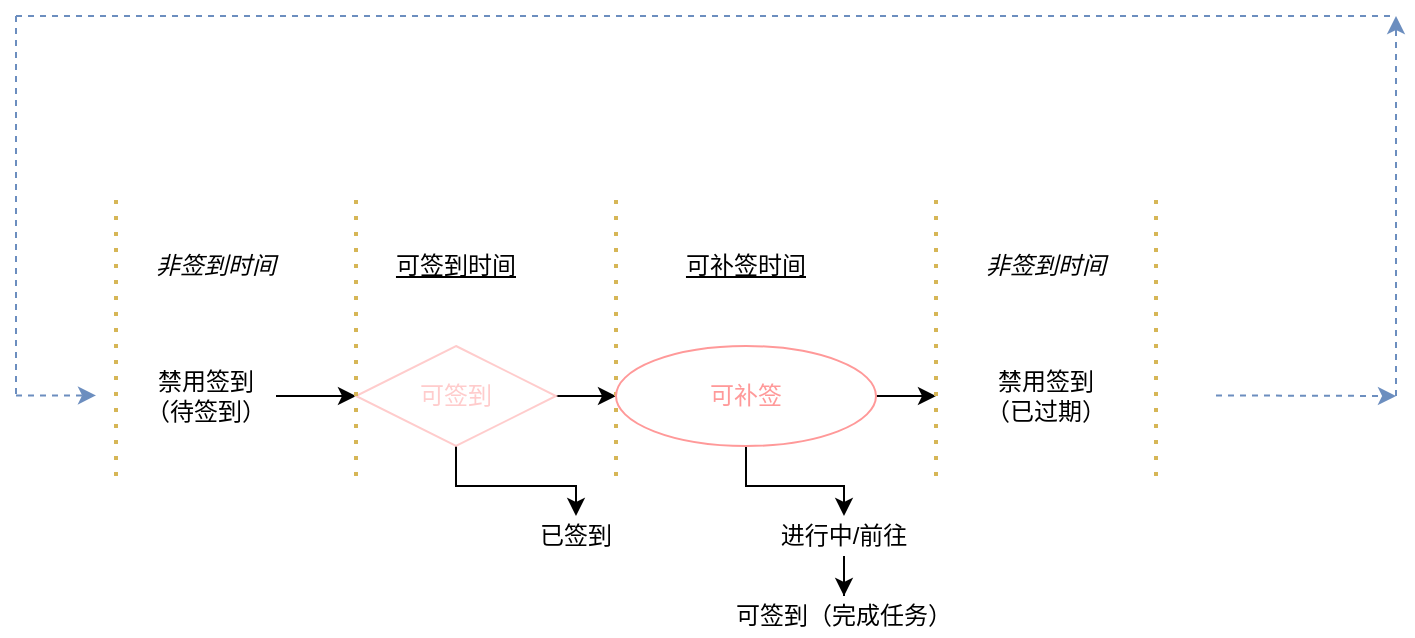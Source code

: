<mxfile version="13.6.10" type="github">
  <diagram id="mIFvVYDnfBrDQecPSF4p" name="Page-1">
    <mxGraphModel dx="813" dy="403" grid="1" gridSize="10" guides="1" tooltips="1" connect="1" arrows="1" fold="1" page="1" pageScale="1" pageWidth="827" pageHeight="1169" math="0" shadow="0">
      <root>
        <mxCell id="0" />
        <mxCell id="1" parent="0" />
        <mxCell id="oji6ob3JdbTB-03IZG3q-5" style="edgeStyle=orthogonalEdgeStyle;rounded=0;orthogonalLoop=1;jettySize=auto;html=1;" edge="1" parent="1" source="oji6ob3JdbTB-03IZG3q-1">
          <mxGeometry relative="1" as="geometry">
            <mxPoint x="210" y="390" as="targetPoint" />
          </mxGeometry>
        </mxCell>
        <mxCell id="oji6ob3JdbTB-03IZG3q-1" value="禁用签到&lt;br&gt;（待签到）" style="text;html=1;strokeColor=none;fillColor=none;align=center;verticalAlign=middle;whiteSpace=wrap;rounded=0;" vertex="1" parent="1">
          <mxGeometry x="100" y="380" width="70" height="20" as="geometry" />
        </mxCell>
        <mxCell id="oji6ob3JdbTB-03IZG3q-14" style="edgeStyle=orthogonalEdgeStyle;rounded=0;orthogonalLoop=1;jettySize=auto;html=1;" edge="1" parent="1" source="oji6ob3JdbTB-03IZG3q-11" target="oji6ob3JdbTB-03IZG3q-15">
          <mxGeometry relative="1" as="geometry">
            <mxPoint x="310" y="440" as="targetPoint" />
          </mxGeometry>
        </mxCell>
        <mxCell id="oji6ob3JdbTB-03IZG3q-23" style="edgeStyle=orthogonalEdgeStyle;rounded=0;orthogonalLoop=1;jettySize=auto;html=1;" edge="1" parent="1" source="oji6ob3JdbTB-03IZG3q-11">
          <mxGeometry relative="1" as="geometry">
            <mxPoint x="340" y="390" as="targetPoint" />
          </mxGeometry>
        </mxCell>
        <mxCell id="oji6ob3JdbTB-03IZG3q-11" value="可签到" style="rhombus;whiteSpace=wrap;html=1;strokeColor=#FFCCCC;fontColor=#FFCCCC;" vertex="1" parent="1">
          <mxGeometry x="210" y="365" width="100" height="50" as="geometry" />
        </mxCell>
        <mxCell id="oji6ob3JdbTB-03IZG3q-15" value="已签到" style="text;html=1;strokeColor=none;fillColor=none;align=center;verticalAlign=middle;whiteSpace=wrap;rounded=0;" vertex="1" parent="1">
          <mxGeometry x="300" y="450" width="40" height="20" as="geometry" />
        </mxCell>
        <mxCell id="oji6ob3JdbTB-03IZG3q-17" value="" style="endArrow=none;dashed=1;html=1;dashPattern=1 3;strokeWidth=2;fillColor=#fff2cc;strokeColor=#d6b656;" edge="1" parent="1">
          <mxGeometry width="50" height="50" relative="1" as="geometry">
            <mxPoint x="90" y="430" as="sourcePoint" />
            <mxPoint x="90" y="290" as="targetPoint" />
          </mxGeometry>
        </mxCell>
        <mxCell id="oji6ob3JdbTB-03IZG3q-18" value="" style="endArrow=none;dashed=1;html=1;dashPattern=1 3;strokeWidth=2;fillColor=#fff2cc;strokeColor=#d6b656;" edge="1" parent="1">
          <mxGeometry width="50" height="50" relative="1" as="geometry">
            <mxPoint x="210" y="430" as="sourcePoint" />
            <mxPoint x="210" y="290" as="targetPoint" />
          </mxGeometry>
        </mxCell>
        <mxCell id="oji6ob3JdbTB-03IZG3q-19" value="" style="endArrow=none;dashed=1;html=1;dashPattern=1 3;strokeWidth=2;fillColor=#fff2cc;strokeColor=#d6b656;" edge="1" parent="1">
          <mxGeometry width="50" height="50" relative="1" as="geometry">
            <mxPoint x="340" y="430" as="sourcePoint" />
            <mxPoint x="340" y="290" as="targetPoint" />
          </mxGeometry>
        </mxCell>
        <mxCell id="oji6ob3JdbTB-03IZG3q-21" value="非签到时间" style="text;html=1;strokeColor=none;fillColor=none;align=center;verticalAlign=middle;whiteSpace=wrap;rounded=0;fontStyle=2" vertex="1" parent="1">
          <mxGeometry x="100" y="320" width="80" height="10" as="geometry" />
        </mxCell>
        <mxCell id="oji6ob3JdbTB-03IZG3q-22" value="&lt;span style=&quot;font-style: normal&quot;&gt;&lt;u&gt;可签到时间&lt;/u&gt;&lt;/span&gt;" style="text;html=1;strokeColor=none;fillColor=none;align=center;verticalAlign=middle;whiteSpace=wrap;rounded=0;fontStyle=2" vertex="1" parent="1">
          <mxGeometry x="220" y="320" width="80" height="10" as="geometry" />
        </mxCell>
        <mxCell id="oji6ob3JdbTB-03IZG3q-28" style="edgeStyle=orthogonalEdgeStyle;rounded=0;orthogonalLoop=1;jettySize=auto;html=1;fontColor=#FF9999;" edge="1" parent="1" source="oji6ob3JdbTB-03IZG3q-26" target="oji6ob3JdbTB-03IZG3q-29">
          <mxGeometry relative="1" as="geometry">
            <mxPoint x="450" y="450" as="targetPoint" />
          </mxGeometry>
        </mxCell>
        <mxCell id="oji6ob3JdbTB-03IZG3q-39" style="edgeStyle=orthogonalEdgeStyle;rounded=0;orthogonalLoop=1;jettySize=auto;html=1;fontColor=#FF9999;" edge="1" parent="1" source="oji6ob3JdbTB-03IZG3q-26">
          <mxGeometry relative="1" as="geometry">
            <mxPoint x="500" y="390" as="targetPoint" />
          </mxGeometry>
        </mxCell>
        <mxCell id="oji6ob3JdbTB-03IZG3q-26" value="可补签" style="ellipse;whiteSpace=wrap;html=1;fontColor=#FF9999;strokeColor=#FF9999;" vertex="1" parent="1">
          <mxGeometry x="340" y="365" width="130" height="50" as="geometry" />
        </mxCell>
        <mxCell id="oji6ob3JdbTB-03IZG3q-30" style="edgeStyle=orthogonalEdgeStyle;rounded=0;orthogonalLoop=1;jettySize=auto;html=1;fontColor=#FF9999;" edge="1" parent="1" source="oji6ob3JdbTB-03IZG3q-29" target="oji6ob3JdbTB-03IZG3q-34">
          <mxGeometry relative="1" as="geometry">
            <mxPoint x="454" y="500" as="targetPoint" />
          </mxGeometry>
        </mxCell>
        <mxCell id="oji6ob3JdbTB-03IZG3q-29" value="进行中/前往" style="text;html=1;strokeColor=none;fillColor=none;align=center;verticalAlign=middle;whiteSpace=wrap;rounded=0;" vertex="1" parent="1">
          <mxGeometry x="414" y="450" width="80" height="20" as="geometry" />
        </mxCell>
        <mxCell id="oji6ob3JdbTB-03IZG3q-34" value="可签到（完成任务）" style="text;html=1;strokeColor=none;fillColor=none;align=center;verticalAlign=middle;whiteSpace=wrap;rounded=0;" vertex="1" parent="1">
          <mxGeometry x="354" y="490" width="200" height="20" as="geometry" />
        </mxCell>
        <mxCell id="oji6ob3JdbTB-03IZG3q-37" value="" style="endArrow=none;dashed=1;html=1;dashPattern=1 3;strokeWidth=2;fillColor=#fff2cc;strokeColor=#d6b656;" edge="1" parent="1">
          <mxGeometry width="50" height="50" relative="1" as="geometry">
            <mxPoint x="500" y="430" as="sourcePoint" />
            <mxPoint x="500" y="290" as="targetPoint" />
          </mxGeometry>
        </mxCell>
        <mxCell id="oji6ob3JdbTB-03IZG3q-38" value="&lt;span style=&quot;font-style: normal&quot;&gt;&lt;u&gt;可补签时间&lt;/u&gt;&lt;/span&gt;" style="text;html=1;strokeColor=none;fillColor=none;align=center;verticalAlign=middle;whiteSpace=wrap;rounded=0;fontStyle=2" vertex="1" parent="1">
          <mxGeometry x="365" y="320" width="80" height="10" as="geometry" />
        </mxCell>
        <mxCell id="oji6ob3JdbTB-03IZG3q-40" value="禁用签到&lt;br&gt;（已过期）" style="text;html=1;strokeColor=none;fillColor=none;align=center;verticalAlign=middle;whiteSpace=wrap;rounded=0;" vertex="1" parent="1">
          <mxGeometry x="520" y="380" width="70" height="20" as="geometry" />
        </mxCell>
        <mxCell id="oji6ob3JdbTB-03IZG3q-41" value="" style="endArrow=none;dashed=1;html=1;dashPattern=1 3;strokeWidth=2;fillColor=#fff2cc;strokeColor=#d6b656;" edge="1" parent="1">
          <mxGeometry width="50" height="50" relative="1" as="geometry">
            <mxPoint x="610" y="430" as="sourcePoint" />
            <mxPoint x="610" y="290" as="targetPoint" />
          </mxGeometry>
        </mxCell>
        <mxCell id="oji6ob3JdbTB-03IZG3q-42" value="非签到时间" style="text;html=1;strokeColor=none;fillColor=none;align=center;verticalAlign=middle;whiteSpace=wrap;rounded=0;fontStyle=2" vertex="1" parent="1">
          <mxGeometry x="515" y="320" width="80" height="10" as="geometry" />
        </mxCell>
        <mxCell id="oji6ob3JdbTB-03IZG3q-55" value="" style="endArrow=none;dashed=1;html=1;fontColor=#FF9999;fillColor=#dae8fc;strokeColor=#6c8ebf;" edge="1" parent="1">
          <mxGeometry width="50" height="50" relative="1" as="geometry">
            <mxPoint x="40" y="200" as="sourcePoint" />
            <mxPoint x="730" y="200" as="targetPoint" />
          </mxGeometry>
        </mxCell>
        <mxCell id="oji6ob3JdbTB-03IZG3q-56" value="" style="endArrow=none;dashed=1;html=1;fontColor=#FF9999;fillColor=#dae8fc;strokeColor=#6c8ebf;" edge="1" parent="1">
          <mxGeometry width="50" height="50" relative="1" as="geometry">
            <mxPoint x="40" y="200" as="sourcePoint" />
            <mxPoint x="40" y="390" as="targetPoint" />
          </mxGeometry>
        </mxCell>
        <mxCell id="oji6ob3JdbTB-03IZG3q-58" value="" style="endArrow=classic;html=1;fontColor=#FF9999;fillColor=#dae8fc;strokeColor=#6c8ebf;dashed=1;" edge="1" parent="1">
          <mxGeometry width="50" height="50" relative="1" as="geometry">
            <mxPoint x="40" y="389.71" as="sourcePoint" />
            <mxPoint x="80" y="389.71" as="targetPoint" />
          </mxGeometry>
        </mxCell>
        <mxCell id="oji6ob3JdbTB-03IZG3q-60" value="" style="endArrow=classic;html=1;fontColor=#FF9999;fillColor=#dae8fc;strokeColor=#6c8ebf;dashed=1;" edge="1" parent="1">
          <mxGeometry width="50" height="50" relative="1" as="geometry">
            <mxPoint x="640" y="389.71" as="sourcePoint" />
            <mxPoint x="730" y="390" as="targetPoint" />
          </mxGeometry>
        </mxCell>
        <mxCell id="oji6ob3JdbTB-03IZG3q-61" value="" style="endArrow=classic;html=1;fontColor=#FF9999;fillColor=#dae8fc;strokeColor=#6c8ebf;dashed=1;" edge="1" parent="1">
          <mxGeometry width="50" height="50" relative="1" as="geometry">
            <mxPoint x="730" y="390" as="sourcePoint" />
            <mxPoint x="730" y="200" as="targetPoint" />
          </mxGeometry>
        </mxCell>
      </root>
    </mxGraphModel>
  </diagram>
</mxfile>
